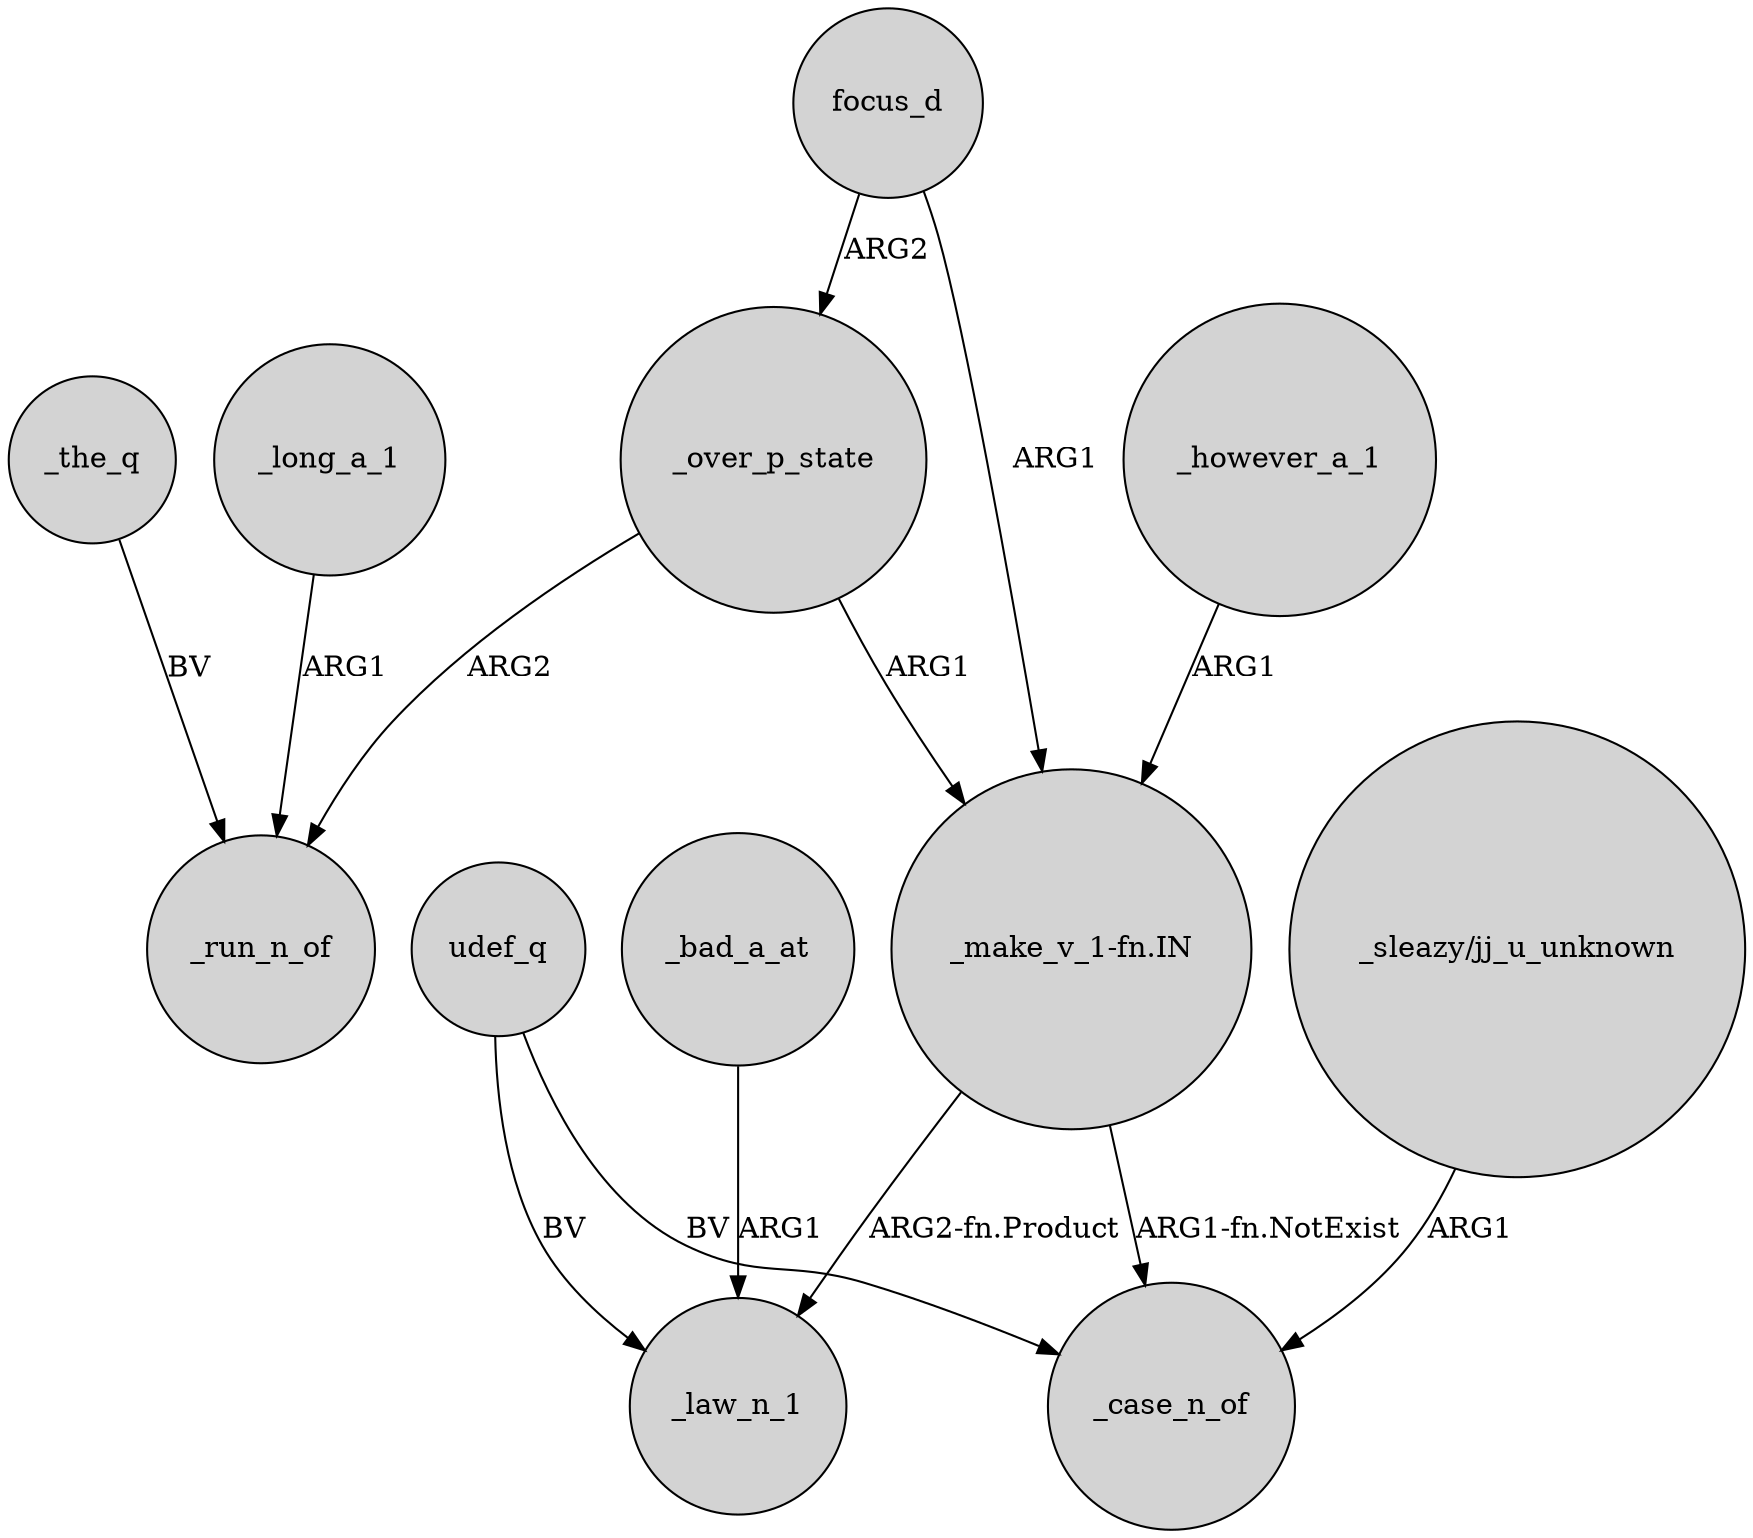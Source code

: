digraph {
	node [shape=circle style=filled]
	_long_a_1 -> _run_n_of [label=ARG1]
	"_make_v_1-fn.IN" -> _law_n_1 [label="ARG2-fn.Product"]
	_over_p_state -> _run_n_of [label=ARG2]
	_bad_a_at -> _law_n_1 [label=ARG1]
	udef_q -> _law_n_1 [label=BV]
	udef_q -> _case_n_of [label=BV]
	"_make_v_1-fn.IN" -> _case_n_of [label="ARG1-fn.NotExist"]
	focus_d -> _over_p_state [label=ARG2]
	_however_a_1 -> "_make_v_1-fn.IN" [label=ARG1]
	focus_d -> "_make_v_1-fn.IN" [label=ARG1]
	_over_p_state -> "_make_v_1-fn.IN" [label=ARG1]
	_the_q -> _run_n_of [label=BV]
	"_sleazy/jj_u_unknown" -> _case_n_of [label=ARG1]
}
